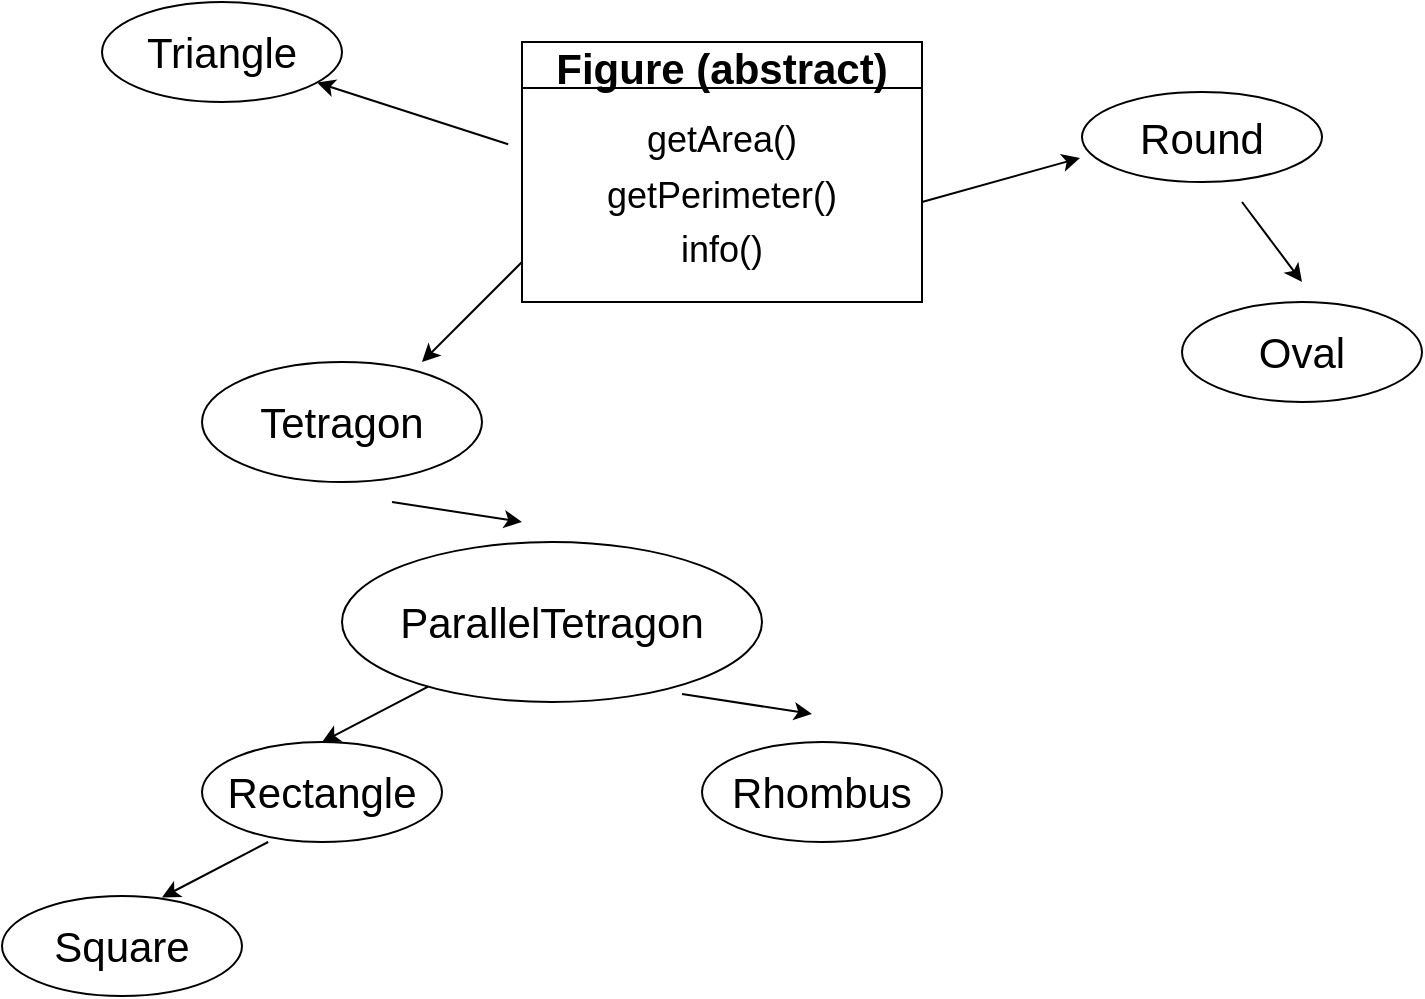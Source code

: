 <mxfile>
    <diagram id="j1WZqoqJ6IhdL_Qheeui" name="Страница 1">
        <mxGraphModel dx="1204" dy="519" grid="1" gridSize="10" guides="1" tooltips="1" connect="1" arrows="1" fold="1" page="1" pageScale="1" pageWidth="827" pageHeight="1169" math="0" shadow="0">
            <root>
                <mxCell id="0"/>
                <mxCell id="1" parent="0"/>
                <mxCell id="4" value="Figure (abstract)" style="swimlane;fontSize=21;" vertex="1" parent="1">
                    <mxGeometry x="280" y="80" width="200" height="130" as="geometry"/>
                </mxCell>
                <mxCell id="3" value="&lt;font style=&quot;font-size: 18px&quot;&gt;getArea()&lt;br&gt;getPerimeter()&lt;br&gt;info()&lt;/font&gt;" style="text;html=1;strokeColor=none;fillColor=none;align=center;verticalAlign=middle;whiteSpace=wrap;rounded=0;fontSize=23;" vertex="1" parent="4">
                    <mxGeometry x="70" y="50" width="60" height="50" as="geometry"/>
                </mxCell>
                <mxCell id="6" value="Tetragon" style="ellipse;whiteSpace=wrap;html=1;fontSize=21;" vertex="1" parent="1">
                    <mxGeometry x="120" y="240" width="140" height="60" as="geometry"/>
                </mxCell>
                <mxCell id="7" value="" style="endArrow=none;startArrow=classic;html=1;fontSize=21;endFill=0;" edge="1" parent="1">
                    <mxGeometry width="50" height="50" relative="1" as="geometry">
                        <mxPoint x="230" y="240" as="sourcePoint"/>
                        <mxPoint x="280" y="190" as="targetPoint"/>
                    </mxGeometry>
                </mxCell>
                <mxCell id="8" value="ParallelTetragon" style="ellipse;whiteSpace=wrap;html=1;fontSize=21;" vertex="1" parent="1">
                    <mxGeometry x="190" y="330" width="210" height="80" as="geometry"/>
                </mxCell>
                <mxCell id="9" value="" style="endArrow=none;startArrow=classic;html=1;fontSize=21;endFill=0;" edge="1" parent="1">
                    <mxGeometry width="50" height="50" relative="1" as="geometry">
                        <mxPoint x="280" y="320" as="sourcePoint"/>
                        <mxPoint x="215" y="310" as="targetPoint"/>
                    </mxGeometry>
                </mxCell>
                <mxCell id="10" value="Rhombus" style="ellipse;whiteSpace=wrap;html=1;fontSize=21;" vertex="1" parent="1">
                    <mxGeometry x="370" y="430" width="120" height="50" as="geometry"/>
                </mxCell>
                <mxCell id="11" value="" style="endArrow=none;startArrow=classic;html=1;fontSize=21;endFill=0;" edge="1" parent="1">
                    <mxGeometry width="50" height="50" relative="1" as="geometry">
                        <mxPoint x="425" y="416" as="sourcePoint"/>
                        <mxPoint x="360" y="406" as="targetPoint"/>
                    </mxGeometry>
                </mxCell>
                <mxCell id="12" value="Rectangle" style="ellipse;whiteSpace=wrap;html=1;fontSize=21;" vertex="1" parent="1">
                    <mxGeometry x="120" y="430" width="120" height="50" as="geometry"/>
                </mxCell>
                <mxCell id="13" value="" style="endArrow=none;startArrow=classic;html=1;fontSize=21;endFill=0;exitX=0.5;exitY=0;exitDx=0;exitDy=0;" edge="1" parent="1" source="12" target="8">
                    <mxGeometry width="50" height="50" relative="1" as="geometry">
                        <mxPoint x="435" y="426" as="sourcePoint"/>
                        <mxPoint x="370" y="416" as="targetPoint"/>
                    </mxGeometry>
                </mxCell>
                <mxCell id="14" value="Square" style="ellipse;whiteSpace=wrap;html=1;fontSize=21;" vertex="1" parent="1">
                    <mxGeometry x="20" y="507" width="120" height="50" as="geometry"/>
                </mxCell>
                <mxCell id="15" value="" style="endArrow=none;startArrow=classic;html=1;fontSize=21;endFill=0;exitX=0.5;exitY=0;exitDx=0;exitDy=0;" edge="1" parent="1">
                    <mxGeometry width="50" height="50" relative="1" as="geometry">
                        <mxPoint x="100" y="507.69" as="sourcePoint"/>
                        <mxPoint x="153.082" y="479.995" as="targetPoint"/>
                    </mxGeometry>
                </mxCell>
                <mxCell id="16" value="Round" style="ellipse;whiteSpace=wrap;html=1;fontSize=21;" vertex="1" parent="1">
                    <mxGeometry x="560" y="105" width="120" height="45" as="geometry"/>
                </mxCell>
                <mxCell id="17" value="" style="endArrow=none;startArrow=classic;html=1;fontSize=21;endFill=0;exitX=-0.008;exitY=0.733;exitDx=0;exitDy=0;exitPerimeter=0;" edge="1" parent="1" source="16">
                    <mxGeometry width="50" height="50" relative="1" as="geometry">
                        <mxPoint x="545" y="170" as="sourcePoint"/>
                        <mxPoint x="480" y="160" as="targetPoint"/>
                    </mxGeometry>
                </mxCell>
                <mxCell id="18" value="Oval" style="ellipse;whiteSpace=wrap;html=1;fontSize=21;" vertex="1" parent="1">
                    <mxGeometry x="610" y="210" width="120" height="50" as="geometry"/>
                </mxCell>
                <mxCell id="19" value="" style="endArrow=none;startArrow=classic;html=1;fontSize=21;endFill=0;" edge="1" parent="1">
                    <mxGeometry width="50" height="50" relative="1" as="geometry">
                        <mxPoint x="670" y="200" as="sourcePoint"/>
                        <mxPoint x="640" y="160" as="targetPoint"/>
                    </mxGeometry>
                </mxCell>
                <mxCell id="20" value="Triangle" style="ellipse;whiteSpace=wrap;html=1;fontSize=21;" vertex="1" parent="1">
                    <mxGeometry x="70" y="60" width="120" height="50" as="geometry"/>
                </mxCell>
                <mxCell id="21" value="" style="endArrow=none;startArrow=classic;html=1;fontSize=21;endFill=0;" edge="1" parent="1" source="20">
                    <mxGeometry width="50" height="50" relative="1" as="geometry">
                        <mxPoint x="220" y="158.85" as="sourcePoint"/>
                        <mxPoint x="273.082" y="131.155" as="targetPoint"/>
                    </mxGeometry>
                </mxCell>
            </root>
        </mxGraphModel>
    </diagram>
</mxfile>